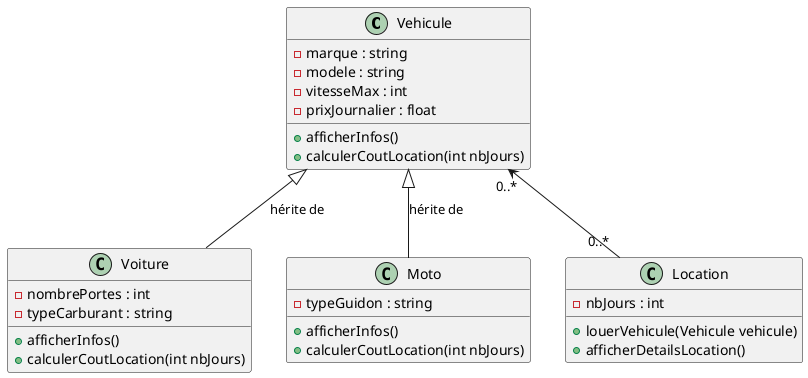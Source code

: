 @startuml

class Vehicule {
    -marque : string
    -modele : string
    -vitesseMax : int
    -prixJournalier : float
    +afficherInfos()
    +calculerCoutLocation(int nbJours)
}

class Voiture {
    -nombrePortes : int
    -typeCarburant : string
    +afficherInfos()
    +calculerCoutLocation(int nbJours)
}

class Moto {
    -typeGuidon : string
    +afficherInfos()
    +calculerCoutLocation(int nbJours)
}

class Location {
    -nbJours : int
    +louerVehicule(Vehicule vehicule)
    +afficherDetailsLocation()
}

Vehicule <|-- Voiture : hérite de
Vehicule <|-- Moto : hérite de
Vehicule "0..*" <-- "0..*" Location

@enduml